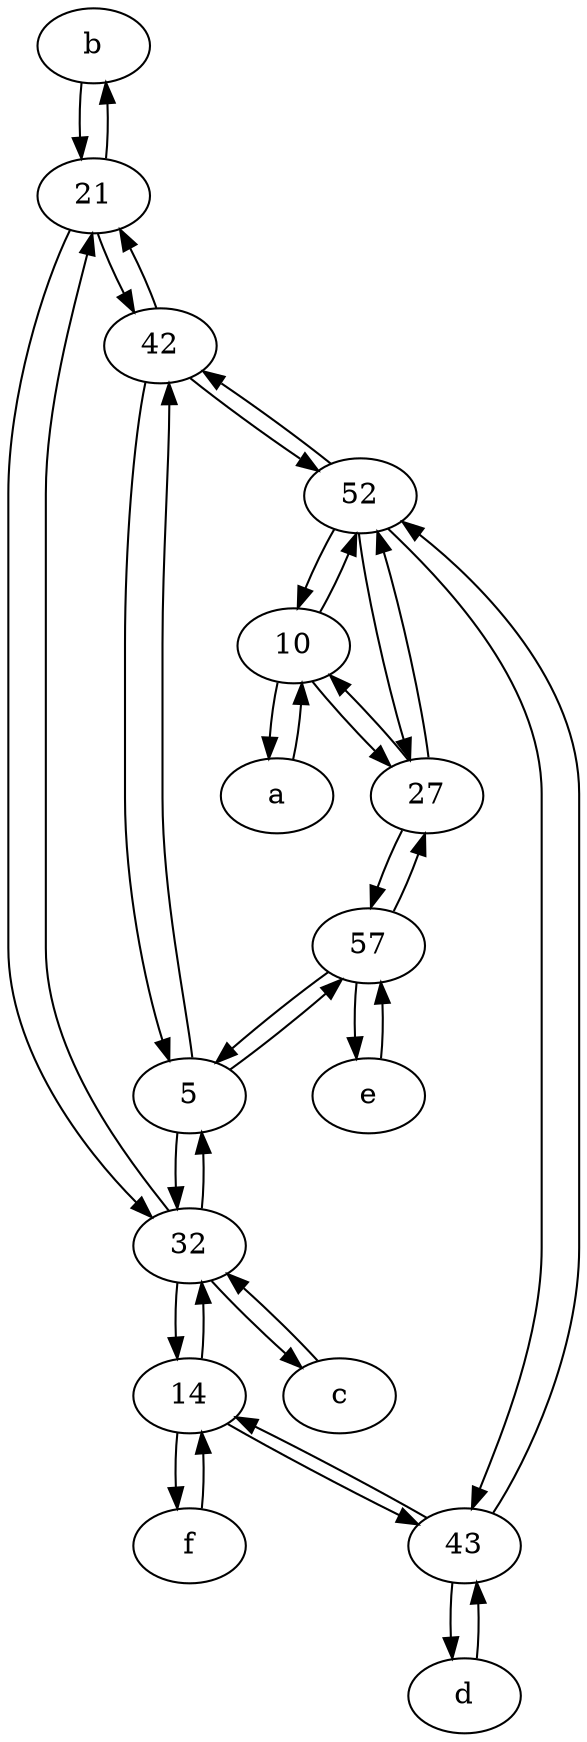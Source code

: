 digraph  {
	b [pos="50,20!"];
	32;
	10;
	43;
	21;
	e [pos="30,50!"];
	5;
	27;
	57;
	f [pos="15,45!"];
	14;
	a [pos="40,10!"];
	52;
	d [pos="20,30!"];
	42;
	c [pos="20,10!"];
	10 -> 27;
	21 -> 32;
	52 -> 27;
	5 -> 57;
	10 -> 52;
	27 -> 10;
	52 -> 43;
	10 -> a;
	21 -> b;
	e -> 57;
	52 -> 42;
	57 -> 27;
	43 -> 52;
	b -> 21;
	52 -> 10;
	14 -> f;
	42 -> 52;
	57 -> e;
	43 -> d;
	42 -> 5;
	d -> 43;
	42 -> 21;
	f -> 14;
	a -> 10;
	57 -> 5;
	c -> 32;
	32 -> 5;
	32 -> 14;
	32 -> 21;
	27 -> 57;
	14 -> 32;
	27 -> 52;
	32 -> c;
	43 -> 14;
	14 -> 43;
	5 -> 42;
	21 -> 42;
	5 -> 32;

	}